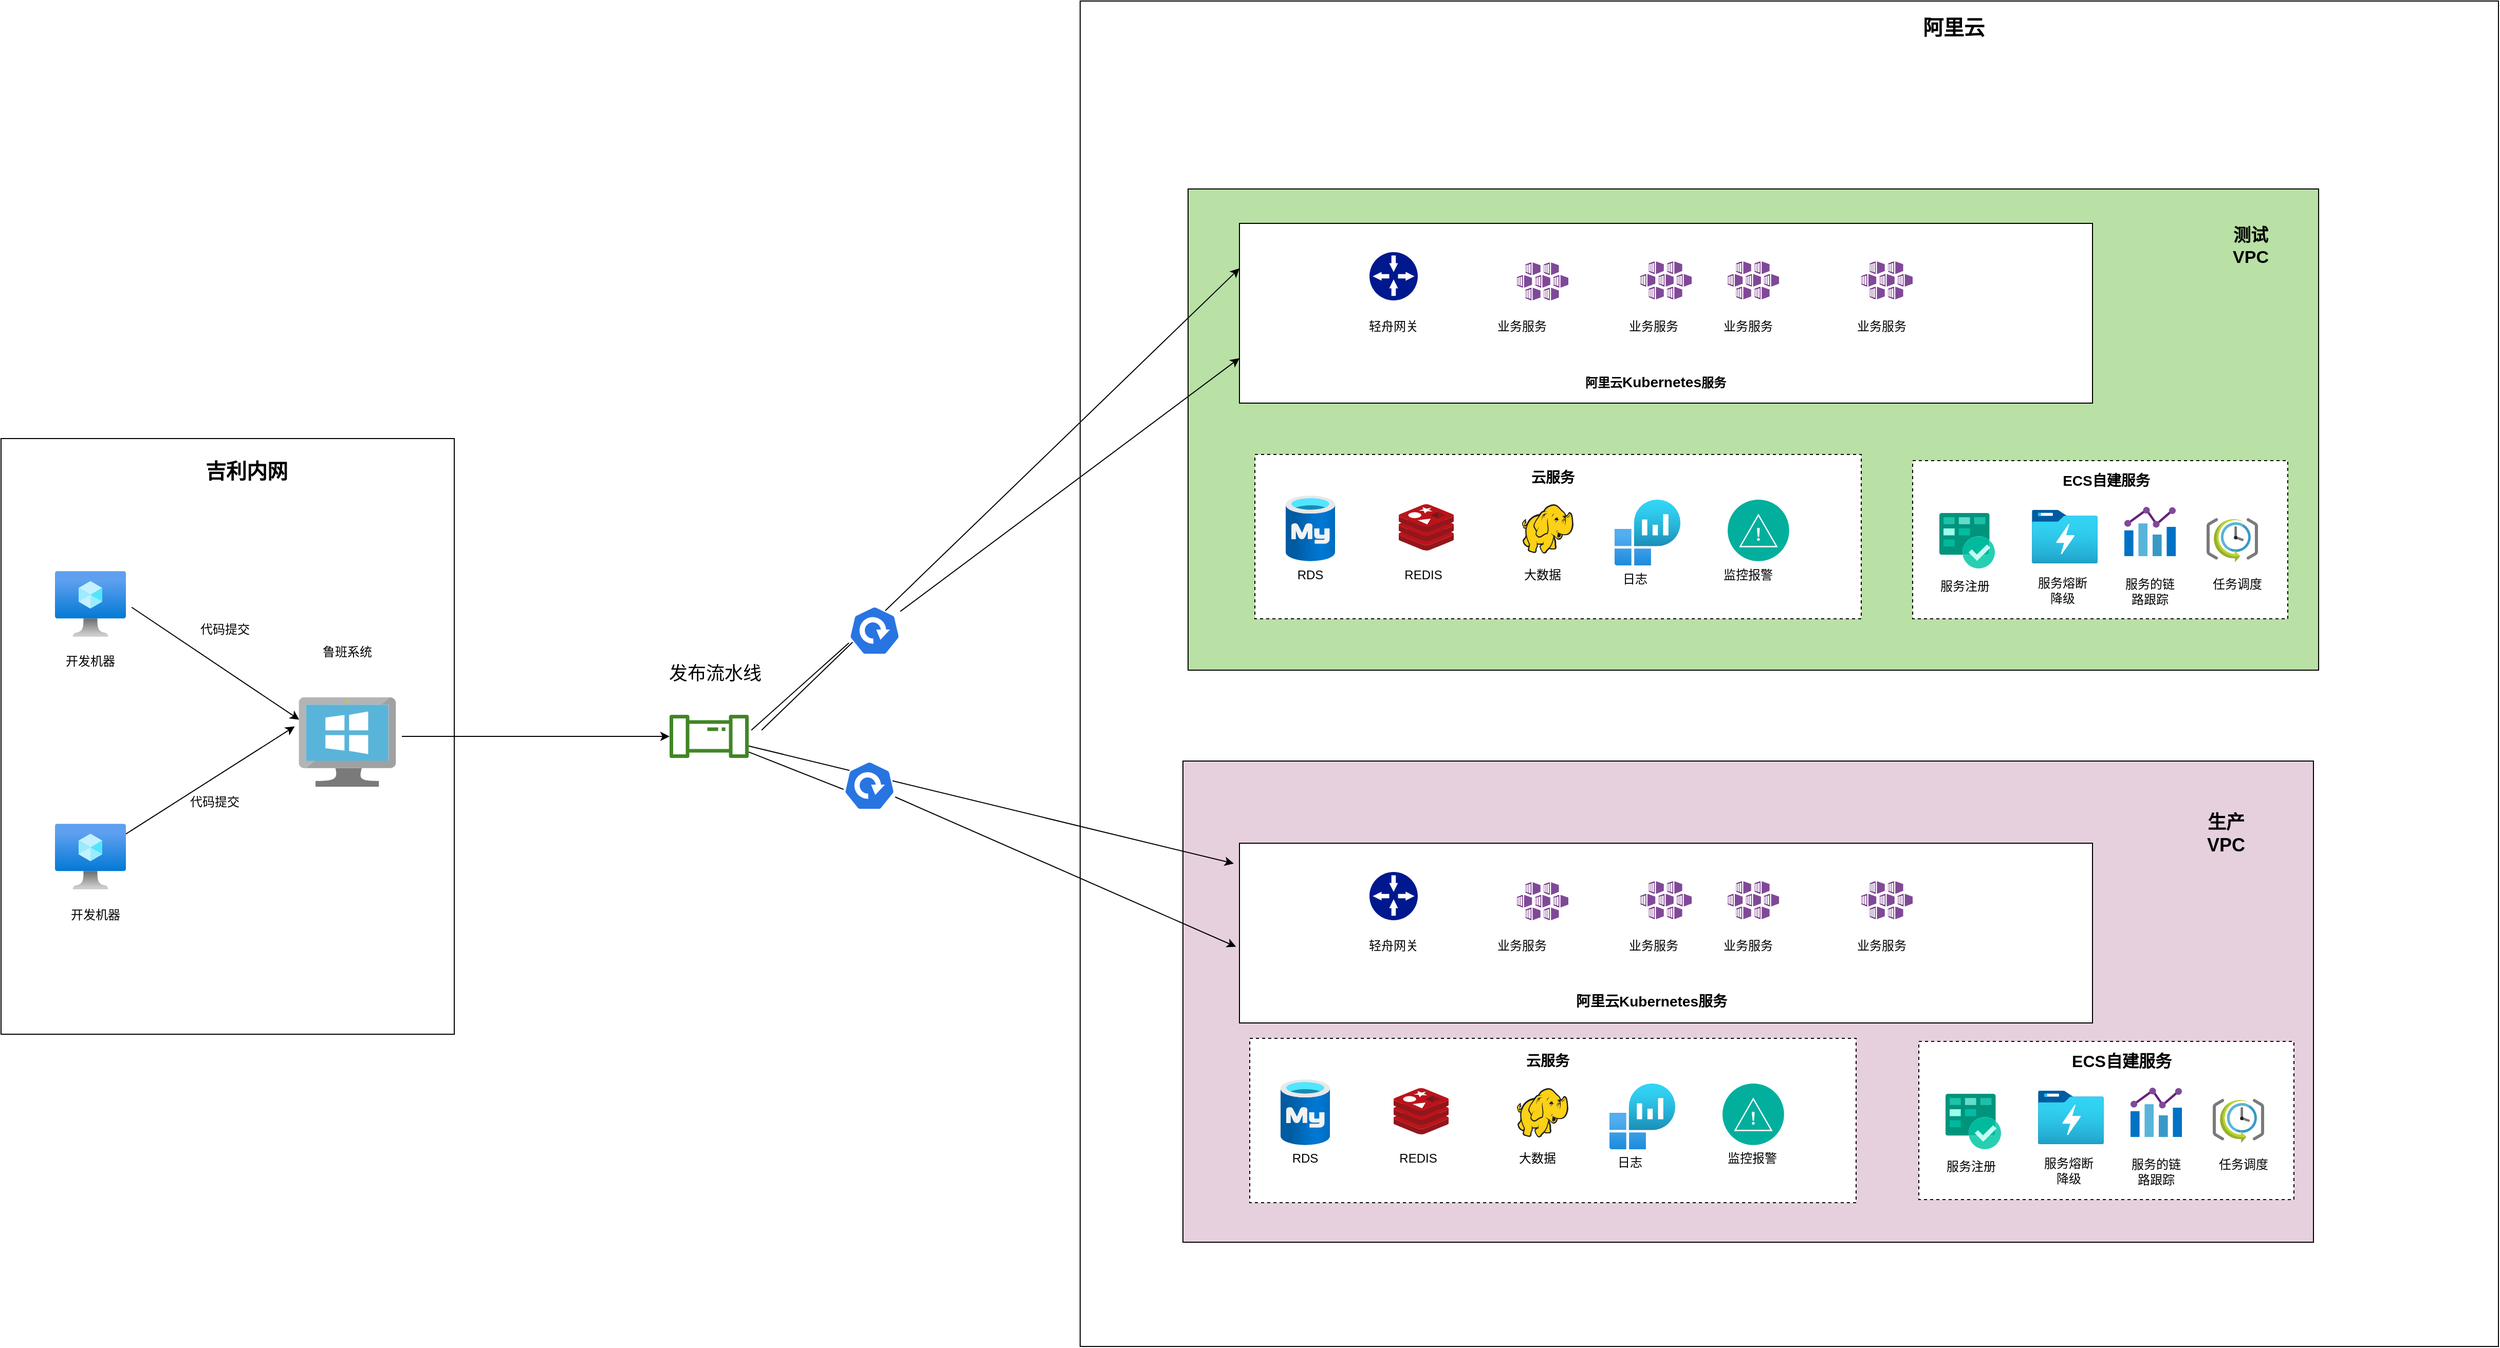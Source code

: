 <mxfile version="20.2.2" type="github">
  <diagram id="MSEFF53zL748iqYzD8NO" name="第 1 页">
    <mxGraphModel dx="1773" dy="1758" grid="1" gridSize="10" guides="1" tooltips="1" connect="1" arrows="1" fold="1" page="1" pageScale="1" pageWidth="827" pageHeight="1169" math="0" shadow="0">
      <root>
        <mxCell id="0" />
        <mxCell id="1" parent="0" />
        <mxCell id="Ua7ldsZMbTLFUnfycN5G-2" value="" style="rounded=0;whiteSpace=wrap;html=1;" vertex="1" parent="1">
          <mxGeometry x="700" y="-410" width="1380" height="1310" as="geometry" />
        </mxCell>
        <mxCell id="Ua7ldsZMbTLFUnfycN5G-3" value="" style="rounded=0;whiteSpace=wrap;html=1;fillColor=#E6D0DE;" vertex="1" parent="1">
          <mxGeometry x="800" y="330" width="1100" height="468.5" as="geometry" />
        </mxCell>
        <mxCell id="Ua7ldsZMbTLFUnfycN5G-4" value="" style="rounded=0;whiteSpace=wrap;html=1;" vertex="1" parent="1">
          <mxGeometry x="-350" y="16" width="441" height="580" as="geometry" />
        </mxCell>
        <mxCell id="Ua7ldsZMbTLFUnfycN5G-5" value="" style="endArrow=classic;html=1;rounded=0;exitX=1.081;exitY=0.551;exitDx=0;exitDy=0;exitPerimeter=0;entryX=0.658;entryY=0.472;entryDx=0;entryDy=0;entryPerimeter=0;" edge="1" parent="1" source="Ua7ldsZMbTLFUnfycN5G-7" target="Ua7ldsZMbTLFUnfycN5G-4">
          <mxGeometry width="50" height="50" relative="1" as="geometry">
            <mxPoint x="-222" y="275" as="sourcePoint" />
            <mxPoint x="-82" y="265" as="targetPoint" />
          </mxGeometry>
        </mxCell>
        <mxCell id="Ua7ldsZMbTLFUnfycN5G-6" value="鲁班系统" style="text;html=1;strokeColor=none;fillColor=none;align=center;verticalAlign=middle;whiteSpace=wrap;rounded=0;" vertex="1" parent="1">
          <mxGeometry x="-43" y="209" width="60" height="30" as="geometry" />
        </mxCell>
        <mxCell id="Ua7ldsZMbTLFUnfycN5G-7" value="" style="aspect=fixed;html=1;points=[];align=center;image;fontSize=12;image=img/lib/azure2/compute/Virtual_Machine.svg;" vertex="1" parent="1">
          <mxGeometry x="-297.5" y="145" width="69" height="64" as="geometry" />
        </mxCell>
        <mxCell id="Ua7ldsZMbTLFUnfycN5G-8" value="&lt;font style=&quot;font-size: 20px;&quot;&gt;&lt;b&gt;吉利内网&lt;/b&gt;&lt;/font&gt;" style="text;html=1;strokeColor=none;fillColor=none;align=center;verticalAlign=middle;whiteSpace=wrap;rounded=0;" vertex="1" parent="1">
          <mxGeometry x="-172" y="31.5" width="122" height="30" as="geometry" />
        </mxCell>
        <mxCell id="Ua7ldsZMbTLFUnfycN5G-9" value="开发机器" style="text;html=1;strokeColor=none;fillColor=none;align=center;verticalAlign=middle;whiteSpace=wrap;rounded=0;" vertex="1" parent="1">
          <mxGeometry x="-288.5" y="465" width="60" height="30" as="geometry" />
        </mxCell>
        <mxCell id="Ua7ldsZMbTLFUnfycN5G-10" value="" style="sketch=0;aspect=fixed;html=1;points=[];align=center;image;fontSize=12;image=img/lib/mscae/VirtualMachineWindows.svg;" vertex="1" parent="1">
          <mxGeometry x="-60.28" y="268" width="94.57" height="87" as="geometry" />
        </mxCell>
        <mxCell id="Ua7ldsZMbTLFUnfycN5G-11" value="" style="aspect=fixed;html=1;points=[];align=center;image;fontSize=12;image=img/lib/azure2/compute/Virtual_Machine.svg;" vertex="1" parent="1">
          <mxGeometry x="-297.5" y="391" width="69" height="64" as="geometry" />
        </mxCell>
        <mxCell id="Ua7ldsZMbTLFUnfycN5G-12" value="开发机器" style="text;html=1;strokeColor=none;fillColor=none;align=center;verticalAlign=middle;whiteSpace=wrap;rounded=0;" vertex="1" parent="1">
          <mxGeometry x="-293" y="218" width="60" height="30" as="geometry" />
        </mxCell>
        <mxCell id="Ua7ldsZMbTLFUnfycN5G-13" value="" style="endArrow=classic;html=1;rounded=0;entryX=-0.042;entryY=0.325;entryDx=0;entryDy=0;entryPerimeter=0;" edge="1" parent="1" source="Ua7ldsZMbTLFUnfycN5G-11" target="Ua7ldsZMbTLFUnfycN5G-10">
          <mxGeometry width="50" height="50" relative="1" as="geometry">
            <mxPoint x="-212.0" y="285" as="sourcePoint" />
            <mxPoint x="-82.0" y="285" as="targetPoint" />
          </mxGeometry>
        </mxCell>
        <mxCell id="Ua7ldsZMbTLFUnfycN5G-14" value="代码提交" style="text;html=1;strokeColor=none;fillColor=none;align=center;verticalAlign=middle;whiteSpace=wrap;rounded=0;" vertex="1" parent="1">
          <mxGeometry x="-162" y="187" width="60" height="30" as="geometry" />
        </mxCell>
        <mxCell id="Ua7ldsZMbTLFUnfycN5G-15" value="代码提交" style="text;html=1;strokeColor=none;fillColor=none;align=center;verticalAlign=middle;whiteSpace=wrap;rounded=0;" vertex="1" parent="1">
          <mxGeometry x="-172" y="355" width="60" height="30" as="geometry" />
        </mxCell>
        <mxCell id="Ua7ldsZMbTLFUnfycN5G-16" value="" style="sketch=0;aspect=fixed;html=1;points=[];align=center;image;fontSize=12;image=img/lib/mscae/Kubernetes_Services.svg;" vertex="1" parent="1">
          <mxGeometry x="1310" y="165" width="50" height="37" as="geometry" />
        </mxCell>
        <mxCell id="Ua7ldsZMbTLFUnfycN5G-17" value="" style="sketch=0;aspect=fixed;pointerEvents=1;shadow=0;dashed=0;html=1;strokeColor=none;labelPosition=center;verticalLabelPosition=bottom;verticalAlign=top;align=center;fillColor=#00188D;shape=mxgraph.mscae.enterprise.gateway" vertex="1" parent="1">
          <mxGeometry x="961.5" y="156" width="47" height="47" as="geometry" />
        </mxCell>
        <mxCell id="Ua7ldsZMbTLFUnfycN5G-18" value="服务网关" style="text;html=1;strokeColor=none;fillColor=none;align=center;verticalAlign=middle;whiteSpace=wrap;rounded=0;" vertex="1" parent="1">
          <mxGeometry x="955" y="213" width="60" height="30" as="geometry" />
        </mxCell>
        <mxCell id="Ua7ldsZMbTLFUnfycN5G-19" value="业务服务" style="text;html=1;strokeColor=none;fillColor=none;align=center;verticalAlign=middle;whiteSpace=wrap;rounded=0;" vertex="1" parent="1">
          <mxGeometry x="1300" y="213" width="60" height="30" as="geometry" />
        </mxCell>
        <mxCell id="Ua7ldsZMbTLFUnfycN5G-20" value="阿里云Kubernetes服务" style="text;html=1;strokeColor=none;fillColor=none;align=center;verticalAlign=middle;whiteSpace=wrap;rounded=0;" vertex="1" parent="1">
          <mxGeometry x="1168" y="500" width="162" height="30" as="geometry" />
        </mxCell>
        <mxCell id="Ua7ldsZMbTLFUnfycN5G-21" value="&lt;font style=&quot;font-size: 20px;&quot;&gt;&lt;b&gt;阿里云&lt;/b&gt;&lt;/font&gt;" style="text;html=1;strokeColor=none;fillColor=none;align=center;verticalAlign=middle;whiteSpace=wrap;rounded=0;" vertex="1" parent="1">
          <mxGeometry x="1490" y="-400" width="120" height="30" as="geometry" />
        </mxCell>
        <mxCell id="Ua7ldsZMbTLFUnfycN5G-22" value="生产VPC" style="text;html=1;strokeColor=none;fillColor=none;align=center;verticalAlign=middle;whiteSpace=wrap;rounded=0;" vertex="1" parent="1">
          <mxGeometry x="1795" y="138" width="60" height="30" as="geometry" />
        </mxCell>
        <mxCell id="Ua7ldsZMbTLFUnfycN5G-23" value="" style="rounded=0;whiteSpace=wrap;html=1;dashed=1;" vertex="1" parent="1">
          <mxGeometry x="865" y="600" width="590" height="160" as="geometry" />
        </mxCell>
        <mxCell id="Ua7ldsZMbTLFUnfycN5G-24" value="" style="aspect=fixed;html=1;points=[];align=center;image;fontSize=12;image=img/lib/azure2/databases/Azure_Database_MySQL_Server.svg;" vertex="1" parent="1">
          <mxGeometry x="895" y="640" width="48" height="64" as="geometry" />
        </mxCell>
        <mxCell id="Ua7ldsZMbTLFUnfycN5G-25" value="" style="sketch=0;aspect=fixed;html=1;points=[];align=center;image;fontSize=12;image=img/lib/mscae/Cache_Redis_Product.svg;" vertex="1" parent="1">
          <mxGeometry x="1005" y="648.5" width="53.57" height="45" as="geometry" />
        </mxCell>
        <mxCell id="Ua7ldsZMbTLFUnfycN5G-26" value="" style="sketch=0;aspect=fixed;html=1;points=[];align=center;image;fontSize=12;image=img/lib/mscae/HDInsight.svg;" vertex="1" parent="1">
          <mxGeometry x="1125" y="648.5" width="50" height="48" as="geometry" />
        </mxCell>
        <mxCell id="Ua7ldsZMbTLFUnfycN5G-27" value="&lt;font style=&quot;font-size: 14px;&quot;&gt;&lt;b&gt;云服务&lt;/b&gt;&lt;/font&gt;" style="text;html=1;strokeColor=none;fillColor=none;align=center;verticalAlign=middle;whiteSpace=wrap;rounded=0;" vertex="1" parent="1">
          <mxGeometry x="1125" y="607" width="60" height="30" as="geometry" />
        </mxCell>
        <mxCell id="Ua7ldsZMbTLFUnfycN5G-28" value="RDS" style="text;html=1;strokeColor=none;fillColor=none;align=center;verticalAlign=middle;whiteSpace=wrap;rounded=0;" vertex="1" parent="1">
          <mxGeometry x="889" y="702" width="60" height="30" as="geometry" />
        </mxCell>
        <mxCell id="Ua7ldsZMbTLFUnfycN5G-29" value="REDIS" style="text;html=1;strokeColor=none;fillColor=none;align=center;verticalAlign=middle;whiteSpace=wrap;rounded=0;" vertex="1" parent="1">
          <mxGeometry x="998.57" y="702" width="60" height="30" as="geometry" />
        </mxCell>
        <mxCell id="Ua7ldsZMbTLFUnfycN5G-30" value="大数据" style="text;html=1;strokeColor=none;fillColor=none;align=center;verticalAlign=middle;whiteSpace=wrap;rounded=0;" vertex="1" parent="1">
          <mxGeometry x="1115" y="702" width="60" height="30" as="geometry" />
        </mxCell>
        <mxCell id="Ua7ldsZMbTLFUnfycN5G-31" value="日志" style="text;html=1;strokeColor=none;fillColor=none;align=center;verticalAlign=middle;whiteSpace=wrap;rounded=0;" vertex="1" parent="1">
          <mxGeometry x="1205" y="706" width="60" height="30" as="geometry" />
        </mxCell>
        <mxCell id="Ua7ldsZMbTLFUnfycN5G-32" value="" style="aspect=fixed;perimeter=ellipsePerimeter;html=1;align=center;shadow=0;dashed=0;fontColor=#4277BB;labelBackgroundColor=#ffffff;fontSize=12;spacingTop=3;image;image=img/lib/ibm/management/alert_notification.svg;" vertex="1" parent="1">
          <mxGeometry x="1325" y="644" width="60" height="60" as="geometry" />
        </mxCell>
        <mxCell id="Ua7ldsZMbTLFUnfycN5G-33" value="" style="aspect=fixed;html=1;points=[];align=center;image;fontSize=12;image=img/lib/azure2/analytics/Log_Analytics_Workspaces.svg;" vertex="1" parent="1">
          <mxGeometry x="1215" y="644" width="64" height="64" as="geometry" />
        </mxCell>
        <mxCell id="Ua7ldsZMbTLFUnfycN5G-34" value="监控报警" style="text;html=1;strokeColor=none;fillColor=none;align=center;verticalAlign=middle;whiteSpace=wrap;rounded=0;" vertex="1" parent="1">
          <mxGeometry x="1324" y="702" width="60" height="30" as="geometry" />
        </mxCell>
        <mxCell id="Ua7ldsZMbTLFUnfycN5G-35" value="" style="sketch=0;aspect=fixed;html=1;points=[];align=center;image;fontSize=12;image=img/lib/mscae/Kubernetes_Services.svg;" vertex="1" parent="1">
          <mxGeometry x="1440" y="165" width="50" height="37" as="geometry" />
        </mxCell>
        <mxCell id="Ua7ldsZMbTLFUnfycN5G-36" value="" style="sketch=0;aspect=fixed;html=1;points=[];align=center;image;fontSize=12;image=img/lib/mscae/Kubernetes_Services.svg;" vertex="1" parent="1">
          <mxGeometry x="1105" y="166" width="50" height="37" as="geometry" />
        </mxCell>
        <mxCell id="Ua7ldsZMbTLFUnfycN5G-37" value="业务服务" style="text;html=1;strokeColor=none;fillColor=none;align=center;verticalAlign=middle;whiteSpace=wrap;rounded=0;" vertex="1" parent="1">
          <mxGeometry x="1430" y="213" width="60" height="30" as="geometry" />
        </mxCell>
        <mxCell id="Ua7ldsZMbTLFUnfycN5G-38" value="业务服务" style="text;html=1;strokeColor=none;fillColor=none;align=center;verticalAlign=middle;whiteSpace=wrap;rounded=0;" vertex="1" parent="1">
          <mxGeometry x="1080" y="213" width="60" height="30" as="geometry" />
        </mxCell>
        <mxCell id="Ua7ldsZMbTLFUnfycN5G-39" value="" style="sketch=0;aspect=fixed;html=1;points=[];align=center;image;fontSize=12;image=img/lib/mscae/Kubernetes_Services.svg;" vertex="1" parent="1">
          <mxGeometry x="1225" y="165" width="50" height="37" as="geometry" />
        </mxCell>
        <mxCell id="Ua7ldsZMbTLFUnfycN5G-40" value="业务服务" style="text;html=1;strokeColor=none;fillColor=none;align=center;verticalAlign=middle;whiteSpace=wrap;rounded=0;" vertex="1" parent="1">
          <mxGeometry x="1208" y="213" width="60" height="30" as="geometry" />
        </mxCell>
        <mxCell id="Ua7ldsZMbTLFUnfycN5G-41" value="" style="rounded=0;whiteSpace=wrap;html=1;fillColor=#B9E0A5;" vertex="1" parent="1">
          <mxGeometry x="805" y="-227" width="1100" height="468.5" as="geometry" />
        </mxCell>
        <mxCell id="Ua7ldsZMbTLFUnfycN5G-42" value="" style="rounded=0;whiteSpace=wrap;html=1;" vertex="1" parent="1">
          <mxGeometry x="855" y="-193.5" width="830" height="175" as="geometry" />
        </mxCell>
        <mxCell id="Ua7ldsZMbTLFUnfycN5G-43" value="" style="rounded=0;whiteSpace=wrap;html=1;dashed=1;" vertex="1" parent="1">
          <mxGeometry x="1510" y="37.5" width="365" height="154" as="geometry" />
        </mxCell>
        <mxCell id="Ua7ldsZMbTLFUnfycN5G-44" value="" style="aspect=fixed;html=1;points=[];align=center;image;fontSize=12;image=img/lib/azure2/storage/Data_Lake_Storage_Gen1.svg;" vertex="1" parent="1">
          <mxGeometry x="1626" y="85.5" width="64" height="52" as="geometry" />
        </mxCell>
        <mxCell id="Ua7ldsZMbTLFUnfycN5G-45" value="" style="sketch=0;aspect=fixed;html=1;points=[];align=center;image;fontSize=12;image=img/lib/mscae/Azure_Boards.svg;" vertex="1" parent="1">
          <mxGeometry x="1536" y="88.5" width="54" height="54" as="geometry" />
        </mxCell>
        <mxCell id="Ua7ldsZMbTLFUnfycN5G-46" value="" style="sketch=0;aspect=fixed;html=1;points=[];align=center;image;fontSize=12;image=img/lib/mscae/Chart.svg;" vertex="1" parent="1">
          <mxGeometry x="1716" y="82.5" width="50" height="48" as="geometry" />
        </mxCell>
        <mxCell id="Ua7ldsZMbTLFUnfycN5G-47" value="服务注册" style="text;html=1;strokeColor=none;fillColor=none;align=center;verticalAlign=middle;whiteSpace=wrap;rounded=0;" vertex="1" parent="1">
          <mxGeometry x="1531" y="144.5" width="60" height="30" as="geometry" />
        </mxCell>
        <mxCell id="Ua7ldsZMbTLFUnfycN5G-48" value="服务熔断降级" style="text;html=1;strokeColor=none;fillColor=none;align=center;verticalAlign=middle;whiteSpace=wrap;rounded=0;" vertex="1" parent="1">
          <mxGeometry x="1626" y="148.5" width="60" height="30" as="geometry" />
        </mxCell>
        <mxCell id="Ua7ldsZMbTLFUnfycN5G-49" value="服务的链路跟踪" style="text;html=1;strokeColor=none;fillColor=none;align=center;verticalAlign=middle;whiteSpace=wrap;rounded=0;" vertex="1" parent="1">
          <mxGeometry x="1711" y="149.5" width="60" height="30" as="geometry" />
        </mxCell>
        <mxCell id="Ua7ldsZMbTLFUnfycN5G-50" value="" style="sketch=0;aspect=fixed;html=1;points=[];align=center;image;fontSize=12;image=img/lib/mscae/SchedulerJobCollection.svg;" vertex="1" parent="1">
          <mxGeometry x="1796" y="93.5" width="50" height="43" as="geometry" />
        </mxCell>
        <mxCell id="Ua7ldsZMbTLFUnfycN5G-51" value="任务调度" style="text;html=1;strokeColor=none;fillColor=none;align=center;verticalAlign=middle;whiteSpace=wrap;rounded=0;" vertex="1" parent="1">
          <mxGeometry x="1796" y="142.5" width="60" height="30" as="geometry" />
        </mxCell>
        <mxCell id="Ua7ldsZMbTLFUnfycN5G-52" value="" style="sketch=0;aspect=fixed;html=1;points=[];align=center;image;fontSize=12;image=img/lib/mscae/Kubernetes_Services.svg;" vertex="1" parent="1">
          <mxGeometry x="1330" y="-156.5" width="50" height="37" as="geometry" />
        </mxCell>
        <mxCell id="Ua7ldsZMbTLFUnfycN5G-53" value="" style="sketch=0;aspect=fixed;pointerEvents=1;shadow=0;dashed=0;html=1;strokeColor=none;labelPosition=center;verticalLabelPosition=bottom;verticalAlign=top;align=center;fillColor=#00188D;shape=mxgraph.mscae.enterprise.gateway" vertex="1" parent="1">
          <mxGeometry x="981.5" y="-165.5" width="47" height="47" as="geometry" />
        </mxCell>
        <mxCell id="Ua7ldsZMbTLFUnfycN5G-54" value="轻舟网关" style="text;html=1;strokeColor=none;fillColor=none;align=center;verticalAlign=middle;whiteSpace=wrap;rounded=0;" vertex="1" parent="1">
          <mxGeometry x="975" y="-108.5" width="60" height="30" as="geometry" />
        </mxCell>
        <mxCell id="Ua7ldsZMbTLFUnfycN5G-55" value="业务服务" style="text;html=1;strokeColor=none;fillColor=none;align=center;verticalAlign=middle;whiteSpace=wrap;rounded=0;" vertex="1" parent="1">
          <mxGeometry x="1320" y="-108.5" width="60" height="30" as="geometry" />
        </mxCell>
        <mxCell id="Ua7ldsZMbTLFUnfycN5G-56" value="&lt;b&gt;阿里云&lt;font style=&quot;font-size: 14px;&quot;&gt;Kubernetes&lt;/font&gt;服务&lt;/b&gt;" style="text;html=1;strokeColor=none;fillColor=none;align=center;verticalAlign=middle;whiteSpace=wrap;rounded=0;" vertex="1" parent="1">
          <mxGeometry x="1179" y="-54.5" width="162" height="30" as="geometry" />
        </mxCell>
        <mxCell id="Ua7ldsZMbTLFUnfycN5G-57" value="&lt;font style=&quot;font-size: 17px;&quot;&gt;&lt;b&gt;测试VPC&lt;/b&gt;&lt;/font&gt;" style="text;html=1;strokeColor=none;fillColor=none;align=center;verticalAlign=middle;whiteSpace=wrap;rounded=0;" vertex="1" parent="1">
          <mxGeometry x="1809" y="-186.5" width="60" height="30" as="geometry" />
        </mxCell>
        <mxCell id="Ua7ldsZMbTLFUnfycN5G-58" value="" style="rounded=0;whiteSpace=wrap;html=1;dashed=1;" vertex="1" parent="1">
          <mxGeometry x="870" y="31.5" width="590" height="160" as="geometry" />
        </mxCell>
        <mxCell id="Ua7ldsZMbTLFUnfycN5G-59" value="" style="aspect=fixed;html=1;points=[];align=center;image;fontSize=12;image=img/lib/azure2/databases/Azure_Database_MySQL_Server.svg;" vertex="1" parent="1">
          <mxGeometry x="900" y="71.5" width="48" height="64" as="geometry" />
        </mxCell>
        <mxCell id="Ua7ldsZMbTLFUnfycN5G-60" value="" style="sketch=0;aspect=fixed;html=1;points=[];align=center;image;fontSize=12;image=img/lib/mscae/Cache_Redis_Product.svg;" vertex="1" parent="1">
          <mxGeometry x="1010" y="80" width="53.57" height="45" as="geometry" />
        </mxCell>
        <mxCell id="Ua7ldsZMbTLFUnfycN5G-61" value="" style="sketch=0;aspect=fixed;html=1;points=[];align=center;image;fontSize=12;image=img/lib/mscae/HDInsight.svg;" vertex="1" parent="1">
          <mxGeometry x="1130" y="80" width="50" height="48" as="geometry" />
        </mxCell>
        <mxCell id="Ua7ldsZMbTLFUnfycN5G-62" value="&lt;font style=&quot;font-size: 14px;&quot;&gt;&lt;b&gt;云服务&lt;/b&gt;&lt;/font&gt;" style="text;html=1;strokeColor=none;fillColor=none;align=center;verticalAlign=middle;whiteSpace=wrap;rounded=0;" vertex="1" parent="1">
          <mxGeometry x="1130" y="38.5" width="60" height="30" as="geometry" />
        </mxCell>
        <mxCell id="Ua7ldsZMbTLFUnfycN5G-63" value="RDS" style="text;html=1;strokeColor=none;fillColor=none;align=center;verticalAlign=middle;whiteSpace=wrap;rounded=0;" vertex="1" parent="1">
          <mxGeometry x="894" y="133.5" width="60" height="30" as="geometry" />
        </mxCell>
        <mxCell id="Ua7ldsZMbTLFUnfycN5G-64" value="REDIS" style="text;html=1;strokeColor=none;fillColor=none;align=center;verticalAlign=middle;whiteSpace=wrap;rounded=0;" vertex="1" parent="1">
          <mxGeometry x="1003.57" y="133.5" width="60" height="30" as="geometry" />
        </mxCell>
        <mxCell id="Ua7ldsZMbTLFUnfycN5G-65" value="大数据" style="text;html=1;strokeColor=none;fillColor=none;align=center;verticalAlign=middle;whiteSpace=wrap;rounded=0;" vertex="1" parent="1">
          <mxGeometry x="1120" y="133.5" width="60" height="30" as="geometry" />
        </mxCell>
        <mxCell id="Ua7ldsZMbTLFUnfycN5G-66" value="日志" style="text;html=1;strokeColor=none;fillColor=none;align=center;verticalAlign=middle;whiteSpace=wrap;rounded=0;" vertex="1" parent="1">
          <mxGeometry x="1210" y="137.5" width="60" height="30" as="geometry" />
        </mxCell>
        <mxCell id="Ua7ldsZMbTLFUnfycN5G-67" value="" style="aspect=fixed;perimeter=ellipsePerimeter;html=1;align=center;shadow=0;dashed=0;fontColor=#4277BB;labelBackgroundColor=#ffffff;fontSize=12;spacingTop=3;image;image=img/lib/ibm/management/alert_notification.svg;" vertex="1" parent="1">
          <mxGeometry x="1330" y="75.5" width="60" height="60" as="geometry" />
        </mxCell>
        <mxCell id="Ua7ldsZMbTLFUnfycN5G-68" value="" style="aspect=fixed;html=1;points=[];align=center;image;fontSize=12;image=img/lib/azure2/analytics/Log_Analytics_Workspaces.svg;" vertex="1" parent="1">
          <mxGeometry x="1220" y="75.5" width="64" height="64" as="geometry" />
        </mxCell>
        <mxCell id="Ua7ldsZMbTLFUnfycN5G-69" value="监控报警" style="text;html=1;strokeColor=none;fillColor=none;align=center;verticalAlign=middle;whiteSpace=wrap;rounded=0;" vertex="1" parent="1">
          <mxGeometry x="1320" y="133.5" width="60" height="30" as="geometry" />
        </mxCell>
        <mxCell id="Ua7ldsZMbTLFUnfycN5G-70" value="" style="sketch=0;aspect=fixed;html=1;points=[];align=center;image;fontSize=12;image=img/lib/mscae/Kubernetes_Services.svg;" vertex="1" parent="1">
          <mxGeometry x="1460" y="-156.5" width="50" height="37" as="geometry" />
        </mxCell>
        <mxCell id="Ua7ldsZMbTLFUnfycN5G-71" value="" style="sketch=0;aspect=fixed;html=1;points=[];align=center;image;fontSize=12;image=img/lib/mscae/Kubernetes_Services.svg;" vertex="1" parent="1">
          <mxGeometry x="1125" y="-155.5" width="50" height="37" as="geometry" />
        </mxCell>
        <mxCell id="Ua7ldsZMbTLFUnfycN5G-72" value="业务服务" style="text;html=1;strokeColor=none;fillColor=none;align=center;verticalAlign=middle;whiteSpace=wrap;rounded=0;" vertex="1" parent="1">
          <mxGeometry x="1450" y="-108.5" width="60" height="30" as="geometry" />
        </mxCell>
        <mxCell id="Ua7ldsZMbTLFUnfycN5G-73" value="业务服务" style="text;html=1;strokeColor=none;fillColor=none;align=center;verticalAlign=middle;whiteSpace=wrap;rounded=0;" vertex="1" parent="1">
          <mxGeometry x="1100" y="-108.5" width="60" height="30" as="geometry" />
        </mxCell>
        <mxCell id="Ua7ldsZMbTLFUnfycN5G-74" value="" style="sketch=0;aspect=fixed;html=1;points=[];align=center;image;fontSize=12;image=img/lib/mscae/Kubernetes_Services.svg;" vertex="1" parent="1">
          <mxGeometry x="1245" y="-156.5" width="50" height="37" as="geometry" />
        </mxCell>
        <mxCell id="Ua7ldsZMbTLFUnfycN5G-75" value="业务服务" style="text;html=1;strokeColor=none;fillColor=none;align=center;verticalAlign=middle;whiteSpace=wrap;rounded=0;" vertex="1" parent="1">
          <mxGeometry x="1228" y="-108.5" width="60" height="30" as="geometry" />
        </mxCell>
        <mxCell id="Ua7ldsZMbTLFUnfycN5G-76" value="&lt;font style=&quot;font-size: 18px;&quot;&gt;&lt;b&gt;生产VPC&lt;/b&gt;&lt;/font&gt;" style="text;html=1;strokeColor=none;fillColor=none;align=center;verticalAlign=middle;whiteSpace=wrap;rounded=0;" vertex="1" parent="1">
          <mxGeometry x="1785" y="386" width="60" height="30" as="geometry" />
        </mxCell>
        <mxCell id="Ua7ldsZMbTLFUnfycN5G-77" value="" style="rounded=0;whiteSpace=wrap;html=1;" vertex="1" parent="1">
          <mxGeometry x="855" y="410" width="830" height="175" as="geometry" />
        </mxCell>
        <mxCell id="Ua7ldsZMbTLFUnfycN5G-78" value="" style="sketch=0;aspect=fixed;html=1;points=[];align=center;image;fontSize=12;image=img/lib/mscae/Kubernetes_Services.svg;" vertex="1" parent="1">
          <mxGeometry x="1330" y="447" width="50" height="37" as="geometry" />
        </mxCell>
        <mxCell id="Ua7ldsZMbTLFUnfycN5G-79" value="" style="sketch=0;aspect=fixed;pointerEvents=1;shadow=0;dashed=0;html=1;strokeColor=none;labelPosition=center;verticalLabelPosition=bottom;verticalAlign=top;align=center;fillColor=#00188D;shape=mxgraph.mscae.enterprise.gateway" vertex="1" parent="1">
          <mxGeometry x="981.5" y="438" width="47" height="47" as="geometry" />
        </mxCell>
        <mxCell id="Ua7ldsZMbTLFUnfycN5G-80" value="轻舟网关" style="text;html=1;strokeColor=none;fillColor=none;align=center;verticalAlign=middle;whiteSpace=wrap;rounded=0;" vertex="1" parent="1">
          <mxGeometry x="975" y="495" width="60" height="30" as="geometry" />
        </mxCell>
        <mxCell id="Ua7ldsZMbTLFUnfycN5G-81" value="业务服务" style="text;html=1;strokeColor=none;fillColor=none;align=center;verticalAlign=middle;whiteSpace=wrap;rounded=0;" vertex="1" parent="1">
          <mxGeometry x="1320" y="495" width="60" height="30" as="geometry" />
        </mxCell>
        <mxCell id="Ua7ldsZMbTLFUnfycN5G-82" value="&lt;b&gt;&lt;font style=&quot;font-size: 14px;&quot;&gt;阿里云Kubernetes服务&lt;/font&gt;&lt;/b&gt;" style="text;html=1;strokeColor=none;fillColor=none;align=center;verticalAlign=middle;whiteSpace=wrap;rounded=0;" vertex="1" parent="1">
          <mxGeometry x="1175" y="549.25" width="162" height="30" as="geometry" />
        </mxCell>
        <mxCell id="Ua7ldsZMbTLFUnfycN5G-83" value="" style="sketch=0;aspect=fixed;html=1;points=[];align=center;image;fontSize=12;image=img/lib/mscae/Kubernetes_Services.svg;" vertex="1" parent="1">
          <mxGeometry x="1460" y="447" width="50" height="37" as="geometry" />
        </mxCell>
        <mxCell id="Ua7ldsZMbTLFUnfycN5G-84" value="" style="sketch=0;aspect=fixed;html=1;points=[];align=center;image;fontSize=12;image=img/lib/mscae/Kubernetes_Services.svg;" vertex="1" parent="1">
          <mxGeometry x="1125" y="448" width="50" height="37" as="geometry" />
        </mxCell>
        <mxCell id="Ua7ldsZMbTLFUnfycN5G-85" value="业务服务" style="text;html=1;strokeColor=none;fillColor=none;align=center;verticalAlign=middle;whiteSpace=wrap;rounded=0;" vertex="1" parent="1">
          <mxGeometry x="1450" y="495" width="60" height="30" as="geometry" />
        </mxCell>
        <mxCell id="Ua7ldsZMbTLFUnfycN5G-86" value="业务服务" style="text;html=1;strokeColor=none;fillColor=none;align=center;verticalAlign=middle;whiteSpace=wrap;rounded=0;" vertex="1" parent="1">
          <mxGeometry x="1100" y="495" width="60" height="30" as="geometry" />
        </mxCell>
        <mxCell id="Ua7ldsZMbTLFUnfycN5G-87" value="" style="sketch=0;aspect=fixed;html=1;points=[];align=center;image;fontSize=12;image=img/lib/mscae/Kubernetes_Services.svg;" vertex="1" parent="1">
          <mxGeometry x="1245" y="447" width="50" height="37" as="geometry" />
        </mxCell>
        <mxCell id="Ua7ldsZMbTLFUnfycN5G-88" value="业务服务" style="text;html=1;strokeColor=none;fillColor=none;align=center;verticalAlign=middle;whiteSpace=wrap;rounded=0;" vertex="1" parent="1">
          <mxGeometry x="1228" y="495" width="60" height="30" as="geometry" />
        </mxCell>
        <mxCell id="Ua7ldsZMbTLFUnfycN5G-89" value="" style="endArrow=classic;html=1;rounded=0;fontSize=18;entryX=0;entryY=0.25;entryDx=0;entryDy=0;" edge="1" parent="1" target="Ua7ldsZMbTLFUnfycN5G-42">
          <mxGeometry width="50" height="50" relative="1" as="geometry">
            <mxPoint x="390" y="300" as="sourcePoint" />
            <mxPoint x="140" y="250" as="targetPoint" />
          </mxGeometry>
        </mxCell>
        <mxCell id="Ua7ldsZMbTLFUnfycN5G-90" value="" style="endArrow=classic;html=1;rounded=0;fontSize=18;entryX=-0.004;entryY=0.576;entryDx=0;entryDy=0;entryPerimeter=0;startArrow=none;" edge="1" parent="1" source="Ua7ldsZMbTLFUnfycN5G-98" target="Ua7ldsZMbTLFUnfycN5G-77">
          <mxGeometry width="50" height="50" relative="1" as="geometry">
            <mxPoint x="417.5" y="333.99" as="sourcePoint" />
            <mxPoint x="800.25" y="-59.5" as="targetPoint" />
          </mxGeometry>
        </mxCell>
        <mxCell id="Ua7ldsZMbTLFUnfycN5G-91" value="" style="endArrow=classic;html=1;rounded=0;fontSize=18;entryX=0;entryY=0.75;entryDx=0;entryDy=0;startArrow=none;" edge="1" parent="1" source="Ua7ldsZMbTLFUnfycN5G-96" target="Ua7ldsZMbTLFUnfycN5G-42">
          <mxGeometry width="50" height="50" relative="1" as="geometry">
            <mxPoint x="380" y="300" as="sourcePoint" />
            <mxPoint x="150" y="290" as="targetPoint" />
          </mxGeometry>
        </mxCell>
        <mxCell id="Ua7ldsZMbTLFUnfycN5G-92" value="" style="endArrow=classic;html=1;rounded=0;fontSize=18;entryX=0.045;entryY=0.213;entryDx=0;entryDy=0;entryPerimeter=0;" edge="1" parent="1" source="Ua7ldsZMbTLFUnfycN5G-93" target="Ua7ldsZMbTLFUnfycN5G-3">
          <mxGeometry width="50" height="50" relative="1" as="geometry">
            <mxPoint x="417.5" y="319.144" as="sourcePoint" />
            <mxPoint x="150" y="320" as="targetPoint" />
          </mxGeometry>
        </mxCell>
        <mxCell id="Ua7ldsZMbTLFUnfycN5G-93" value="" style="sketch=0;outlineConnect=0;fontColor=#232F3E;gradientColor=none;fillColor=#3F8624;strokeColor=none;dashed=0;verticalLabelPosition=bottom;verticalAlign=top;align=center;html=1;fontSize=12;fontStyle=0;aspect=fixed;pointerEvents=1;shape=mxgraph.aws4.iot_analytics_pipeline;strokeWidth=18;" vertex="1" parent="1">
          <mxGeometry x="300" y="285" width="78" height="42" as="geometry" />
        </mxCell>
        <mxCell id="Ua7ldsZMbTLFUnfycN5G-94" value="" style="endArrow=classic;html=1;rounded=0;fontSize=18;" edge="1" parent="1" target="Ua7ldsZMbTLFUnfycN5G-93">
          <mxGeometry width="50" height="50" relative="1" as="geometry">
            <mxPoint x="40" y="306" as="sourcePoint" />
            <mxPoint x="80" y="270" as="targetPoint" />
          </mxGeometry>
        </mxCell>
        <mxCell id="Ua7ldsZMbTLFUnfycN5G-95" value="发布流水线" style="text;html=1;strokeColor=none;fillColor=none;align=center;verticalAlign=middle;whiteSpace=wrap;rounded=0;strokeWidth=18;fontSize=18;" vertex="1" parent="1">
          <mxGeometry x="290" y="230" width="110" height="30" as="geometry" />
        </mxCell>
        <mxCell id="Ua7ldsZMbTLFUnfycN5G-96" value="" style="sketch=0;html=1;dashed=0;whitespace=wrap;fillColor=#2875E2;strokeColor=#ffffff;points=[[0.005,0.63,0],[0.1,0.2,0],[0.9,0.2,0],[0.5,0,0],[0.995,0.63,0],[0.72,0.99,0],[0.5,1,0],[0.28,0.99,0]];shape=mxgraph.kubernetes.icon;prIcon=deploy;strokeWidth=18;fontSize=18;" vertex="1" parent="1">
          <mxGeometry x="475" y="179" width="50" height="48" as="geometry" />
        </mxCell>
        <mxCell id="Ua7ldsZMbTLFUnfycN5G-97" value="" style="endArrow=none;html=1;rounded=0;fontSize=18;entryX=0;entryY=0.75;entryDx=0;entryDy=0;" edge="1" parent="1" target="Ua7ldsZMbTLFUnfycN5G-96">
          <mxGeometry width="50" height="50" relative="1" as="geometry">
            <mxPoint x="380" y="300" as="sourcePoint" />
            <mxPoint x="855" y="-62.25" as="targetPoint" />
          </mxGeometry>
        </mxCell>
        <mxCell id="Ua7ldsZMbTLFUnfycN5G-98" value="" style="sketch=0;html=1;dashed=0;whitespace=wrap;fillColor=#2875E2;strokeColor=#ffffff;points=[[0.005,0.63,0],[0.1,0.2,0],[0.9,0.2,0],[0.5,0,0],[0.995,0.63,0],[0.72,0.99,0],[0.5,1,0],[0.28,0.99,0]];shape=mxgraph.kubernetes.icon;prIcon=deploy;strokeWidth=18;fontSize=18;" vertex="1" parent="1">
          <mxGeometry x="470" y="330" width="50" height="48" as="geometry" />
        </mxCell>
        <mxCell id="Ua7ldsZMbTLFUnfycN5G-99" value="" style="endArrow=none;html=1;rounded=0;fontSize=18;entryX=-0.004;entryY=0.576;entryDx=0;entryDy=0;entryPerimeter=0;" edge="1" parent="1" source="Ua7ldsZMbTLFUnfycN5G-93" target="Ua7ldsZMbTLFUnfycN5G-98">
          <mxGeometry width="50" height="50" relative="1" as="geometry">
            <mxPoint x="377.5" y="321.38" as="sourcePoint" />
            <mxPoint x="851.68" y="510.8" as="targetPoint" />
          </mxGeometry>
        </mxCell>
        <mxCell id="Ua7ldsZMbTLFUnfycN5G-100" value="&lt;b&gt;&lt;font style=&quot;font-size: 14px;&quot;&gt;ECS自建服务&lt;/font&gt;&lt;/b&gt;" style="text;html=1;strokeColor=none;fillColor=none;align=center;verticalAlign=middle;whiteSpace=wrap;rounded=0;" vertex="1" parent="1">
          <mxGeometry x="1651" y="41.5" width="95" height="30" as="geometry" />
        </mxCell>
        <mxCell id="Ua7ldsZMbTLFUnfycN5G-101" value="生产VPC" style="text;html=1;strokeColor=none;fillColor=none;align=center;verticalAlign=middle;whiteSpace=wrap;rounded=0;" vertex="1" parent="1">
          <mxGeometry x="1801" y="703.5" width="60" height="30" as="geometry" />
        </mxCell>
        <mxCell id="Ua7ldsZMbTLFUnfycN5G-102" value="" style="rounded=0;whiteSpace=wrap;html=1;dashed=1;" vertex="1" parent="1">
          <mxGeometry x="1516" y="603" width="365" height="154" as="geometry" />
        </mxCell>
        <mxCell id="Ua7ldsZMbTLFUnfycN5G-103" value="" style="aspect=fixed;html=1;points=[];align=center;image;fontSize=12;image=img/lib/azure2/storage/Data_Lake_Storage_Gen1.svg;" vertex="1" parent="1">
          <mxGeometry x="1632" y="651" width="64" height="52" as="geometry" />
        </mxCell>
        <mxCell id="Ua7ldsZMbTLFUnfycN5G-104" value="" style="sketch=0;aspect=fixed;html=1;points=[];align=center;image;fontSize=12;image=img/lib/mscae/Azure_Boards.svg;" vertex="1" parent="1">
          <mxGeometry x="1542" y="654" width="54" height="54" as="geometry" />
        </mxCell>
        <mxCell id="Ua7ldsZMbTLFUnfycN5G-105" value="" style="sketch=0;aspect=fixed;html=1;points=[];align=center;image;fontSize=12;image=img/lib/mscae/Chart.svg;" vertex="1" parent="1">
          <mxGeometry x="1722" y="648" width="50" height="48" as="geometry" />
        </mxCell>
        <mxCell id="Ua7ldsZMbTLFUnfycN5G-106" value="服务注册" style="text;html=1;strokeColor=none;fillColor=none;align=center;verticalAlign=middle;whiteSpace=wrap;rounded=0;" vertex="1" parent="1">
          <mxGeometry x="1537" y="710" width="60" height="30" as="geometry" />
        </mxCell>
        <mxCell id="Ua7ldsZMbTLFUnfycN5G-107" value="服务熔断降级" style="text;html=1;strokeColor=none;fillColor=none;align=center;verticalAlign=middle;whiteSpace=wrap;rounded=0;" vertex="1" parent="1">
          <mxGeometry x="1632" y="714" width="60" height="30" as="geometry" />
        </mxCell>
        <mxCell id="Ua7ldsZMbTLFUnfycN5G-108" value="服务的链路跟踪" style="text;html=1;strokeColor=none;fillColor=none;align=center;verticalAlign=middle;whiteSpace=wrap;rounded=0;" vertex="1" parent="1">
          <mxGeometry x="1717" y="715" width="60" height="30" as="geometry" />
        </mxCell>
        <mxCell id="Ua7ldsZMbTLFUnfycN5G-109" value="" style="sketch=0;aspect=fixed;html=1;points=[];align=center;image;fontSize=12;image=img/lib/mscae/SchedulerJobCollection.svg;" vertex="1" parent="1">
          <mxGeometry x="1802" y="659" width="50" height="43" as="geometry" />
        </mxCell>
        <mxCell id="Ua7ldsZMbTLFUnfycN5G-110" value="任务调度" style="text;html=1;strokeColor=none;fillColor=none;align=center;verticalAlign=middle;whiteSpace=wrap;rounded=0;" vertex="1" parent="1">
          <mxGeometry x="1802" y="708" width="60" height="30" as="geometry" />
        </mxCell>
        <mxCell id="Ua7ldsZMbTLFUnfycN5G-111" value="&lt;font style=&quot;font-size: 16px;&quot;&gt;&lt;b&gt;ECS自建服务&lt;/b&gt;&lt;/font&gt;" style="text;html=1;strokeColor=none;fillColor=none;align=center;verticalAlign=middle;whiteSpace=wrap;rounded=0;" vertex="1" parent="1">
          <mxGeometry x="1657" y="607" width="113" height="30" as="geometry" />
        </mxCell>
      </root>
    </mxGraphModel>
  </diagram>
</mxfile>
